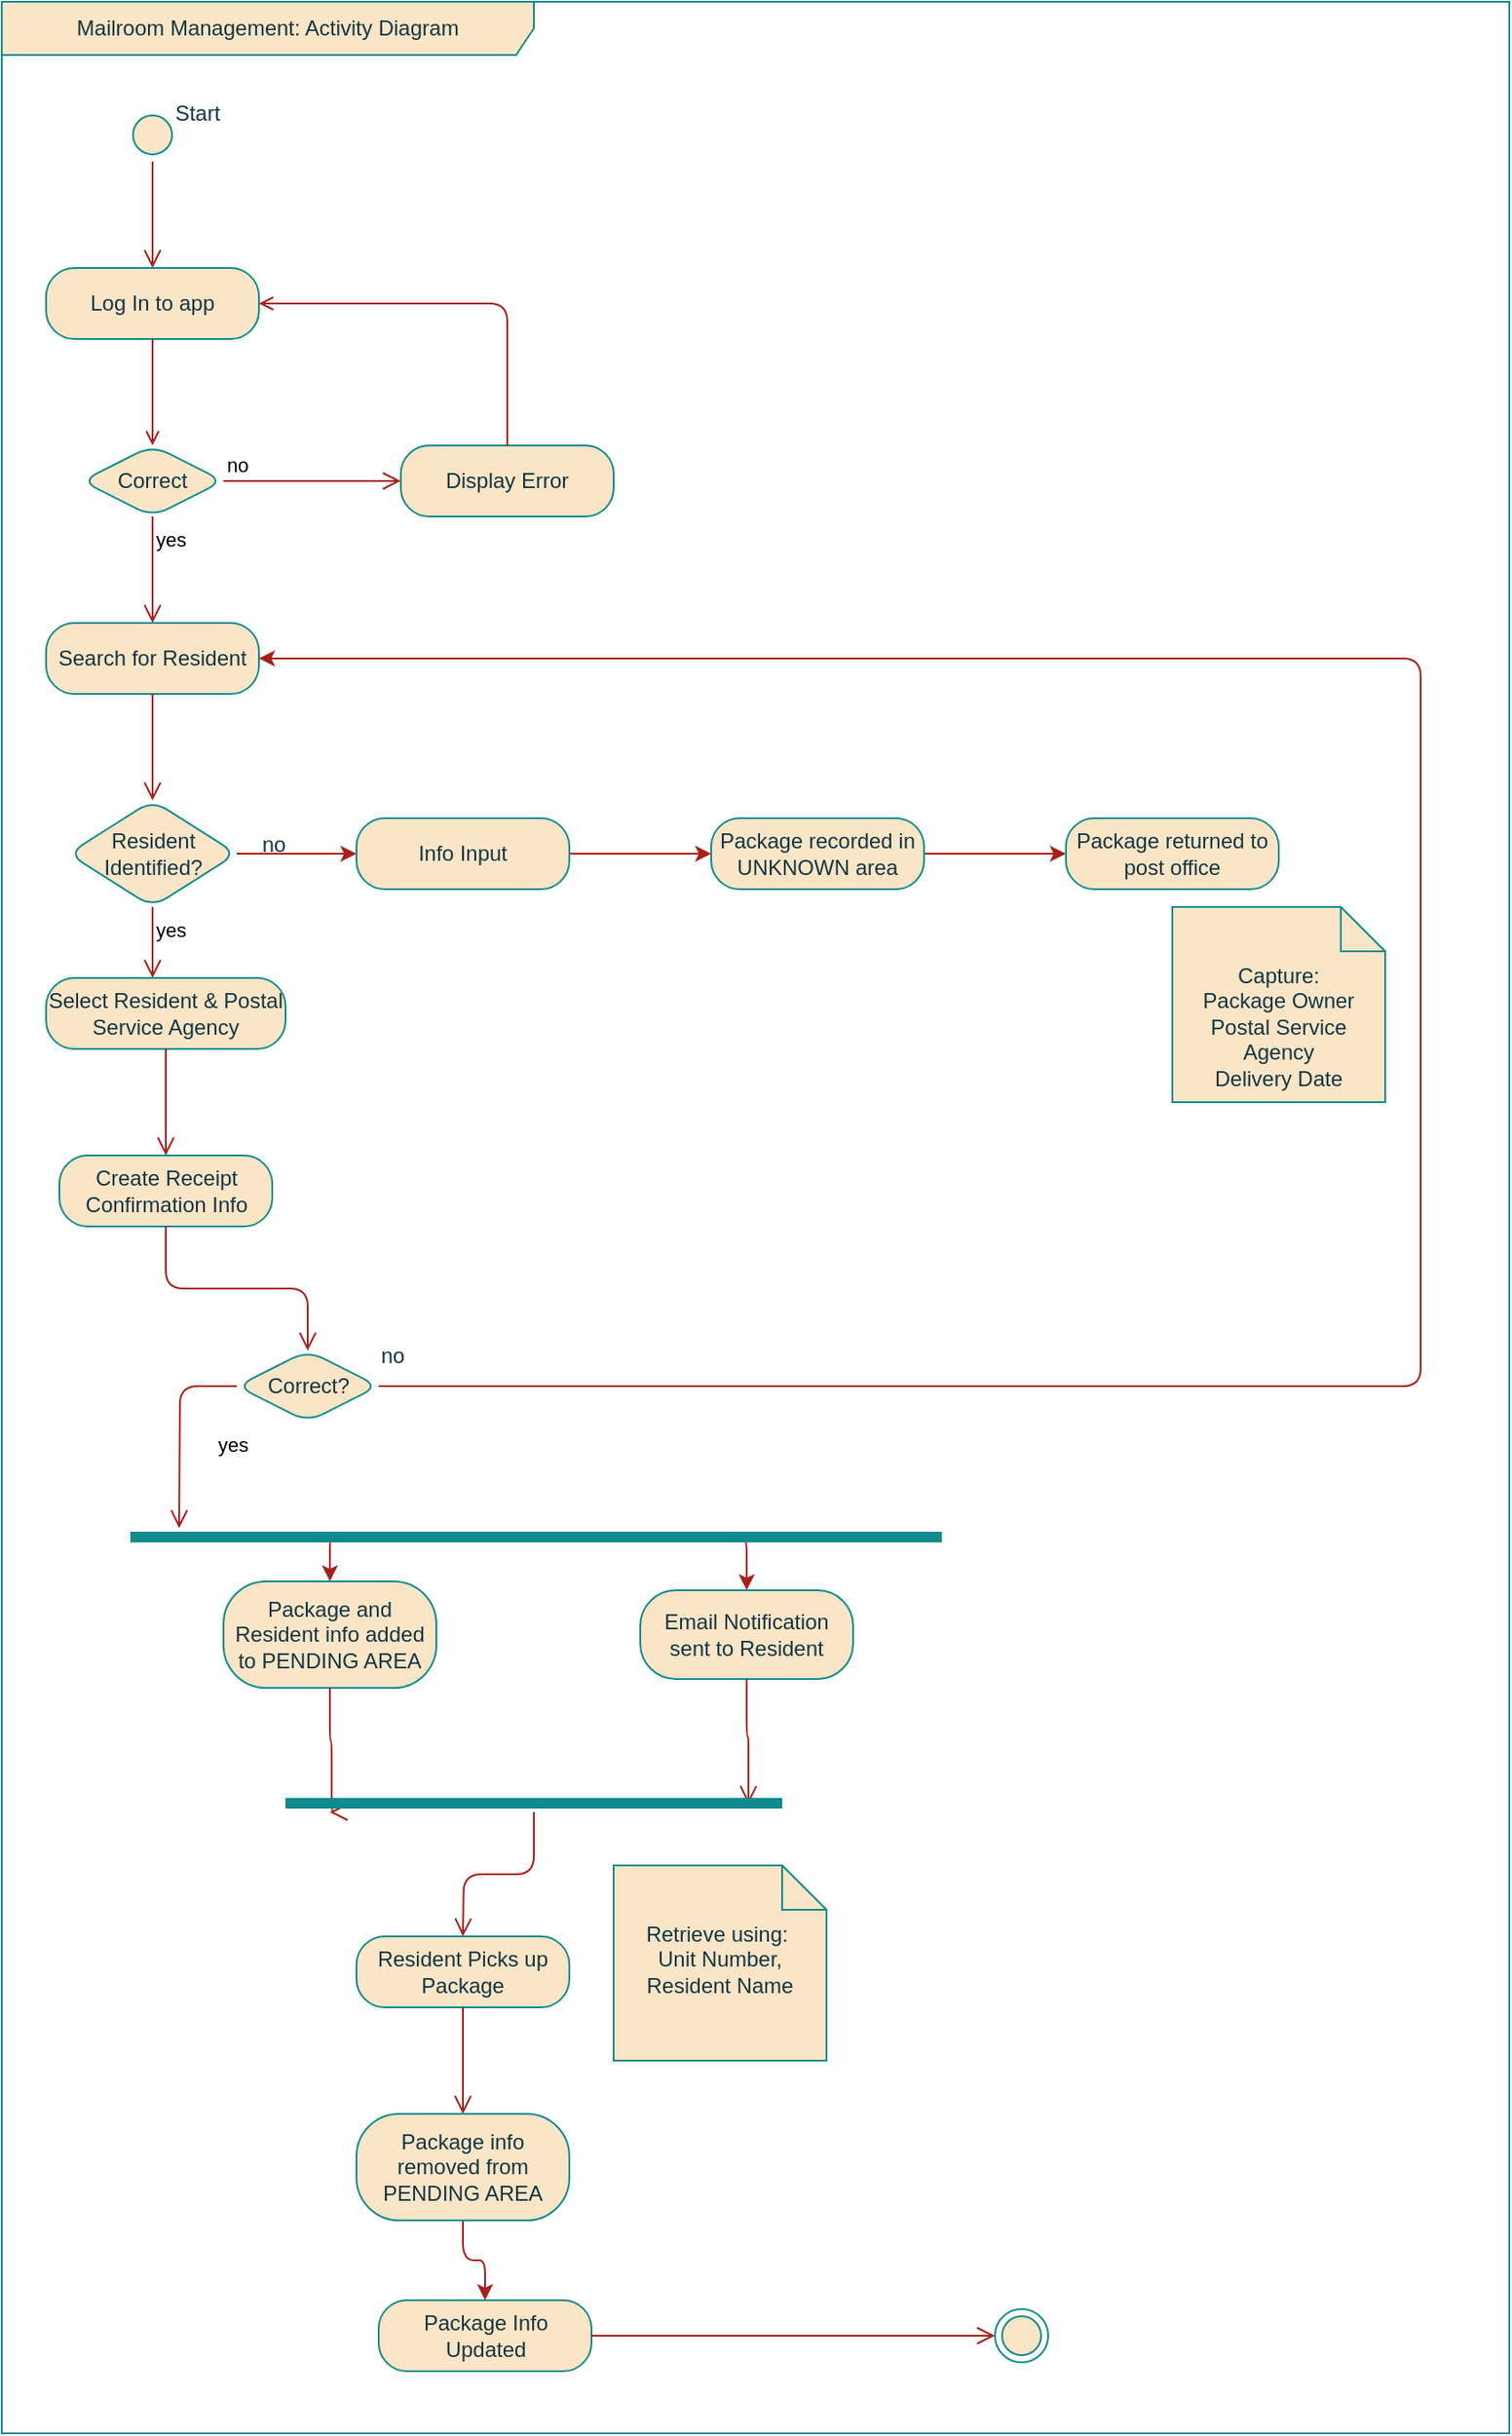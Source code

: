 <mxfile version="22.1.2" type="device">
  <diagram name="Page-1" id="FPNgQ2XtAx6DgdR6QjLp">
    <mxGraphModel dx="1131" dy="1571" grid="1" gridSize="10" guides="1" tooltips="1" connect="1" arrows="1" fold="1" page="1" pageScale="1" pageWidth="850" pageHeight="1100" math="0" shadow="0">
      <root>
        <mxCell id="0" />
        <mxCell id="1" parent="0" />
        <mxCell id="cUjSRA4zT7B2ZXMW3eK5-8" value="Mailroom Management: Activity Diagram" style="shape=umlFrame;whiteSpace=wrap;html=1;pointerEvents=0;recursiveResize=0;container=1;collapsible=0;width=300;height=30;rounded=1;labelBackgroundColor=none;fillColor=#FAE5C7;strokeColor=#0F8B8D;fontColor=#143642;" vertex="1" parent="1">
          <mxGeometry width="850" height="1370" as="geometry" />
        </mxCell>
        <mxCell id="cUjSRA4zT7B2ZXMW3eK5-3" value="" style="ellipse;html=1;shape=startState;fillColor=#FAE5C7;strokeColor=#0F8B8D;rounded=1;labelBackgroundColor=none;fontColor=#143642;" vertex="1" parent="cUjSRA4zT7B2ZXMW3eK5-8">
          <mxGeometry x="70" y="60" width="30" height="30" as="geometry" />
        </mxCell>
        <mxCell id="cUjSRA4zT7B2ZXMW3eK5-4" value="" style="edgeStyle=orthogonalEdgeStyle;html=1;verticalAlign=bottom;endArrow=open;endSize=8;strokeColor=#A8201A;rounded=1;entryX=0.5;entryY=0;entryDx=0;entryDy=0;labelBackgroundColor=none;fontColor=default;" edge="1" source="cUjSRA4zT7B2ZXMW3eK5-3" parent="cUjSRA4zT7B2ZXMW3eK5-8" target="cUjSRA4zT7B2ZXMW3eK5-12">
          <mxGeometry relative="1" as="geometry">
            <mxPoint x="85" y="150" as="targetPoint" />
          </mxGeometry>
        </mxCell>
        <mxCell id="cUjSRA4zT7B2ZXMW3eK5-12" value="Log In to app" style="rounded=1;whiteSpace=wrap;html=1;arcSize=40;fontColor=#143642;fillColor=#FAE5C7;strokeColor=#0F8B8D;labelBackgroundColor=none;" vertex="1" parent="cUjSRA4zT7B2ZXMW3eK5-8">
          <mxGeometry x="25" y="150" width="120" height="40" as="geometry" />
        </mxCell>
        <mxCell id="cUjSRA4zT7B2ZXMW3eK5-13" value="Correct" style="rhombus;whiteSpace=wrap;html=1;fontColor=#143642;fillColor=#FAE5C7;strokeColor=#0F8B8D;rounded=1;labelBackgroundColor=none;" vertex="1" parent="cUjSRA4zT7B2ZXMW3eK5-8">
          <mxGeometry x="45" y="250" width="80" height="40" as="geometry" />
        </mxCell>
        <mxCell id="cUjSRA4zT7B2ZXMW3eK5-11" value="" style="rounded=1;orthogonalLoop=1;jettySize=auto;html=1;endArrow=open;endFill=0;labelBackgroundColor=none;strokeColor=#A8201A;fontColor=default;" edge="1" parent="cUjSRA4zT7B2ZXMW3eK5-8" source="cUjSRA4zT7B2ZXMW3eK5-12" target="cUjSRA4zT7B2ZXMW3eK5-13">
          <mxGeometry relative="1" as="geometry" />
        </mxCell>
        <mxCell id="cUjSRA4zT7B2ZXMW3eK5-14" value="no" style="edgeStyle=orthogonalEdgeStyle;html=1;align=left;verticalAlign=bottom;endArrow=open;endSize=8;strokeColor=#A8201A;rounded=1;labelBackgroundColor=none;fontColor=default;" edge="1" parent="cUjSRA4zT7B2ZXMW3eK5-8" source="cUjSRA4zT7B2ZXMW3eK5-13">
          <mxGeometry x="-1" relative="1" as="geometry">
            <mxPoint x="225" y="270" as="targetPoint" />
          </mxGeometry>
        </mxCell>
        <mxCell id="cUjSRA4zT7B2ZXMW3eK5-15" value="yes" style="html=1;align=left;verticalAlign=top;endArrow=open;endSize=8;strokeColor=#A8201A;rounded=1;startArrow=none;startFill=0;endFill=0;labelBackgroundColor=none;fontColor=default;" edge="1" parent="cUjSRA4zT7B2ZXMW3eK5-8" source="cUjSRA4zT7B2ZXMW3eK5-13">
          <mxGeometry x="-1" relative="1" as="geometry">
            <mxPoint x="85" y="350" as="targetPoint" />
          </mxGeometry>
        </mxCell>
        <mxCell id="cUjSRA4zT7B2ZXMW3eK5-16" value="Display Error" style="rounded=1;whiteSpace=wrap;html=1;arcSize=40;fontColor=#143642;fillColor=#FAE5C7;strokeColor=#0F8B8D;labelBackgroundColor=none;" vertex="1" parent="cUjSRA4zT7B2ZXMW3eK5-8">
          <mxGeometry x="225" y="250" width="120" height="40" as="geometry" />
        </mxCell>
        <mxCell id="cUjSRA4zT7B2ZXMW3eK5-17" style="edgeStyle=orthogonalEdgeStyle;orthogonalLoop=1;jettySize=auto;html=1;exitX=0.5;exitY=0;exitDx=0;exitDy=0;entryX=1;entryY=0.5;entryDx=0;entryDy=0;elbow=vertical;rounded=1;endArrow=open;endFill=0;labelBackgroundColor=none;strokeColor=#A8201A;fontColor=default;" edge="1" parent="cUjSRA4zT7B2ZXMW3eK5-8" source="cUjSRA4zT7B2ZXMW3eK5-16" target="cUjSRA4zT7B2ZXMW3eK5-12">
          <mxGeometry relative="1" as="geometry" />
        </mxCell>
        <mxCell id="cUjSRA4zT7B2ZXMW3eK5-21" value="Search for Resident" style="rounded=1;whiteSpace=wrap;html=1;arcSize=40;fontColor=#143642;fillColor=#FAE5C7;strokeColor=#0F8B8D;labelBackgroundColor=none;" vertex="1" parent="cUjSRA4zT7B2ZXMW3eK5-8">
          <mxGeometry x="25" y="350" width="120" height="40" as="geometry" />
        </mxCell>
        <mxCell id="cUjSRA4zT7B2ZXMW3eK5-22" value="" style="edgeStyle=orthogonalEdgeStyle;html=1;verticalAlign=bottom;endArrow=open;endSize=8;strokeColor=#A8201A;rounded=1;labelBackgroundColor=none;fontColor=default;" edge="1" source="cUjSRA4zT7B2ZXMW3eK5-21" parent="cUjSRA4zT7B2ZXMW3eK5-8">
          <mxGeometry relative="1" as="geometry">
            <mxPoint x="85" y="450" as="targetPoint" />
          </mxGeometry>
        </mxCell>
        <mxCell id="cUjSRA4zT7B2ZXMW3eK5-28" style="edgeStyle=orthogonalEdgeStyle;rounded=1;orthogonalLoop=1;jettySize=auto;html=1;exitX=1;exitY=0.5;exitDx=0;exitDy=0;entryX=0;entryY=0.5;entryDx=0;entryDy=0;labelBackgroundColor=none;strokeColor=#A8201A;fontColor=default;" edge="1" parent="cUjSRA4zT7B2ZXMW3eK5-8" source="cUjSRA4zT7B2ZXMW3eK5-23" target="cUjSRA4zT7B2ZXMW3eK5-26">
          <mxGeometry relative="1" as="geometry" />
        </mxCell>
        <mxCell id="cUjSRA4zT7B2ZXMW3eK5-23" value="Resident Identified?" style="rhombus;whiteSpace=wrap;html=1;fontColor=#143642;fillColor=#FAE5C7;strokeColor=#0F8B8D;rounded=1;labelBackgroundColor=none;" vertex="1" parent="cUjSRA4zT7B2ZXMW3eK5-8">
          <mxGeometry x="37.5" y="450" width="95" height="60" as="geometry" />
        </mxCell>
        <mxCell id="cUjSRA4zT7B2ZXMW3eK5-25" value="yes" style="edgeStyle=orthogonalEdgeStyle;html=1;align=left;verticalAlign=top;endArrow=open;endSize=8;strokeColor=#A8201A;rounded=1;labelBackgroundColor=none;fontColor=default;" edge="1" source="cUjSRA4zT7B2ZXMW3eK5-23" parent="cUjSRA4zT7B2ZXMW3eK5-8">
          <mxGeometry x="-1" relative="1" as="geometry">
            <mxPoint x="85" y="550" as="targetPoint" />
          </mxGeometry>
        </mxCell>
        <mxCell id="cUjSRA4zT7B2ZXMW3eK5-31" value="" style="edgeStyle=orthogonalEdgeStyle;rounded=1;orthogonalLoop=1;jettySize=auto;html=1;labelBackgroundColor=none;strokeColor=#A8201A;fontColor=default;" edge="1" parent="cUjSRA4zT7B2ZXMW3eK5-8" source="cUjSRA4zT7B2ZXMW3eK5-26" target="cUjSRA4zT7B2ZXMW3eK5-30">
          <mxGeometry relative="1" as="geometry" />
        </mxCell>
        <mxCell id="cUjSRA4zT7B2ZXMW3eK5-26" value="Info Input" style="rounded=1;whiteSpace=wrap;html=1;arcSize=40;fontColor=#143642;fillColor=#FAE5C7;strokeColor=#0F8B8D;labelBackgroundColor=none;" vertex="1" parent="cUjSRA4zT7B2ZXMW3eK5-8">
          <mxGeometry x="200" y="460" width="120" height="40" as="geometry" />
        </mxCell>
        <mxCell id="cUjSRA4zT7B2ZXMW3eK5-29" value="no" style="text;html=1;align=center;verticalAlign=middle;resizable=0;points=[];autosize=1;strokeColor=none;fillColor=none;rounded=1;labelBackgroundColor=none;fontColor=#143642;" vertex="1" parent="cUjSRA4zT7B2ZXMW3eK5-8">
          <mxGeometry x="132.5" y="460" width="40" height="30" as="geometry" />
        </mxCell>
        <mxCell id="cUjSRA4zT7B2ZXMW3eK5-33" value="" style="edgeStyle=orthogonalEdgeStyle;rounded=1;orthogonalLoop=1;jettySize=auto;html=1;labelBackgroundColor=none;strokeColor=#A8201A;fontColor=default;" edge="1" parent="cUjSRA4zT7B2ZXMW3eK5-8" source="cUjSRA4zT7B2ZXMW3eK5-30" target="cUjSRA4zT7B2ZXMW3eK5-32">
          <mxGeometry relative="1" as="geometry" />
        </mxCell>
        <mxCell id="cUjSRA4zT7B2ZXMW3eK5-30" value="Package recorded in UNKNOWN area" style="rounded=1;whiteSpace=wrap;html=1;arcSize=40;fontColor=#143642;fillColor=#FAE5C7;strokeColor=#0F8B8D;labelBackgroundColor=none;" vertex="1" parent="cUjSRA4zT7B2ZXMW3eK5-8">
          <mxGeometry x="400" y="460" width="120" height="40" as="geometry" />
        </mxCell>
        <mxCell id="cUjSRA4zT7B2ZXMW3eK5-32" value="Package returned to post office" style="rounded=1;whiteSpace=wrap;html=1;arcSize=40;fontColor=#143642;fillColor=#FAE5C7;strokeColor=#0F8B8D;labelBackgroundColor=none;" vertex="1" parent="cUjSRA4zT7B2ZXMW3eK5-8">
          <mxGeometry x="600" y="460" width="120" height="40" as="geometry" />
        </mxCell>
        <mxCell id="cUjSRA4zT7B2ZXMW3eK5-34" value="Select Resident &amp;amp; Postal Service Agency" style="rounded=1;whiteSpace=wrap;html=1;arcSize=40;fontColor=#143642;fillColor=#FAE5C7;strokeColor=#0F8B8D;labelBackgroundColor=none;" vertex="1" parent="cUjSRA4zT7B2ZXMW3eK5-8">
          <mxGeometry x="25" y="550" width="135" height="40" as="geometry" />
        </mxCell>
        <mxCell id="cUjSRA4zT7B2ZXMW3eK5-35" value="" style="edgeStyle=orthogonalEdgeStyle;html=1;verticalAlign=bottom;endArrow=open;endSize=8;strokeColor=#A8201A;rounded=1;entryX=0.5;entryY=0;entryDx=0;entryDy=0;labelBackgroundColor=none;fontColor=default;" edge="1" source="cUjSRA4zT7B2ZXMW3eK5-34" parent="cUjSRA4zT7B2ZXMW3eK5-8" target="cUjSRA4zT7B2ZXMW3eK5-39">
          <mxGeometry relative="1" as="geometry">
            <mxPoint x="85" y="650" as="targetPoint" />
            <Array as="points">
              <mxPoint x="93" y="630" />
              <mxPoint x="93" y="630" />
            </Array>
          </mxGeometry>
        </mxCell>
        <mxCell id="cUjSRA4zT7B2ZXMW3eK5-38" value="Capture:&lt;br&gt;Package Owner&lt;br&gt;Postal Service Agency&lt;br&gt;Delivery Date" style="shape=note2;boundedLbl=1;whiteSpace=wrap;html=1;size=25;verticalAlign=top;align=center;rounded=1;labelBackgroundColor=none;fillColor=#FAE5C7;strokeColor=#0F8B8D;fontColor=#143642;" vertex="1" parent="cUjSRA4zT7B2ZXMW3eK5-8">
          <mxGeometry x="660" y="510" width="120" height="110" as="geometry" />
        </mxCell>
        <mxCell id="cUjSRA4zT7B2ZXMW3eK5-39" value="Create Receipt Confirmation Info" style="rounded=1;whiteSpace=wrap;html=1;arcSize=40;fontColor=#143642;fillColor=#FAE5C7;strokeColor=#0F8B8D;labelBackgroundColor=none;" vertex="1" parent="cUjSRA4zT7B2ZXMW3eK5-8">
          <mxGeometry x="32.5" y="650" width="120" height="40" as="geometry" />
        </mxCell>
        <mxCell id="cUjSRA4zT7B2ZXMW3eK5-40" value="" style="edgeStyle=orthogonalEdgeStyle;html=1;verticalAlign=bottom;endArrow=open;endSize=8;strokeColor=#A8201A;rounded=1;entryX=0.5;entryY=0;entryDx=0;entryDy=0;labelBackgroundColor=none;fontColor=default;" edge="1" source="cUjSRA4zT7B2ZXMW3eK5-39" parent="cUjSRA4zT7B2ZXMW3eK5-8" target="cUjSRA4zT7B2ZXMW3eK5-41">
          <mxGeometry relative="1" as="geometry">
            <mxPoint x="92.5" y="760" as="targetPoint" />
          </mxGeometry>
        </mxCell>
        <mxCell id="cUjSRA4zT7B2ZXMW3eK5-44" style="edgeStyle=orthogonalEdgeStyle;rounded=1;orthogonalLoop=1;jettySize=auto;html=1;exitX=1;exitY=0.5;exitDx=0;exitDy=0;entryX=1;entryY=0.5;entryDx=0;entryDy=0;labelBackgroundColor=none;strokeColor=#A8201A;fontColor=default;" edge="1" parent="cUjSRA4zT7B2ZXMW3eK5-8" source="cUjSRA4zT7B2ZXMW3eK5-41" target="cUjSRA4zT7B2ZXMW3eK5-21">
          <mxGeometry relative="1" as="geometry">
            <Array as="points">
              <mxPoint x="800" y="780" />
              <mxPoint x="800" y="370" />
            </Array>
          </mxGeometry>
        </mxCell>
        <mxCell id="cUjSRA4zT7B2ZXMW3eK5-41" value="Correct?" style="rhombus;whiteSpace=wrap;html=1;fontColor=#143642;fillColor=#FAE5C7;strokeColor=#0F8B8D;rounded=1;labelBackgroundColor=none;" vertex="1" parent="cUjSRA4zT7B2ZXMW3eK5-8">
          <mxGeometry x="132.5" y="760" width="80" height="40" as="geometry" />
        </mxCell>
        <mxCell id="cUjSRA4zT7B2ZXMW3eK5-43" value="yes" style="edgeStyle=orthogonalEdgeStyle;html=1;align=left;verticalAlign=top;endArrow=open;endSize=8;strokeColor=#A8201A;rounded=1;labelBackgroundColor=none;fontColor=default;" edge="1" source="cUjSRA4zT7B2ZXMW3eK5-41" parent="cUjSRA4zT7B2ZXMW3eK5-8">
          <mxGeometry x="-0.073" y="20" relative="1" as="geometry">
            <mxPoint x="100" y="860" as="targetPoint" />
            <mxPoint as="offset" />
          </mxGeometry>
        </mxCell>
        <mxCell id="cUjSRA4zT7B2ZXMW3eK5-50" style="edgeStyle=orthogonalEdgeStyle;rounded=1;orthogonalLoop=1;jettySize=auto;html=1;exitX=0.25;exitY=0.5;exitDx=0;exitDy=0;exitPerimeter=0;entryX=0.5;entryY=0;entryDx=0;entryDy=0;labelBackgroundColor=none;strokeColor=#A8201A;fontColor=default;" edge="1" parent="cUjSRA4zT7B2ZXMW3eK5-8" source="cUjSRA4zT7B2ZXMW3eK5-46" target="cUjSRA4zT7B2ZXMW3eK5-48">
          <mxGeometry relative="1" as="geometry" />
        </mxCell>
        <mxCell id="cUjSRA4zT7B2ZXMW3eK5-53" style="edgeStyle=orthogonalEdgeStyle;rounded=1;orthogonalLoop=1;jettySize=auto;html=1;exitX=0.75;exitY=0.5;exitDx=0;exitDy=0;exitPerimeter=0;entryX=0.5;entryY=0;entryDx=0;entryDy=0;labelBackgroundColor=none;strokeColor=#A8201A;fontColor=default;" edge="1" parent="cUjSRA4zT7B2ZXMW3eK5-8" source="cUjSRA4zT7B2ZXMW3eK5-46" target="cUjSRA4zT7B2ZXMW3eK5-51">
          <mxGeometry relative="1" as="geometry" />
        </mxCell>
        <mxCell id="cUjSRA4zT7B2ZXMW3eK5-46" value="" style="shape=line;html=1;strokeWidth=6;strokeColor=#0F8B8D;rounded=1;labelBackgroundColor=none;fillColor=#FAE5C7;fontColor=#143642;" vertex="1" parent="cUjSRA4zT7B2ZXMW3eK5-8">
          <mxGeometry x="72.5" y="860" width="457.5" height="10" as="geometry" />
        </mxCell>
        <mxCell id="cUjSRA4zT7B2ZXMW3eK5-48" value="Package and Resident info added to PENDING AREA" style="rounded=1;whiteSpace=wrap;html=1;arcSize=40;fontColor=#143642;fillColor=#FAE5C7;strokeColor=#0F8B8D;labelBackgroundColor=none;" vertex="1" parent="cUjSRA4zT7B2ZXMW3eK5-8">
          <mxGeometry x="125" y="890" width="120" height="60" as="geometry" />
        </mxCell>
        <mxCell id="cUjSRA4zT7B2ZXMW3eK5-49" value="" style="edgeStyle=orthogonalEdgeStyle;html=1;verticalAlign=bottom;endArrow=open;endSize=8;strokeColor=#A8201A;rounded=1;entryX=0.089;entryY=1;entryDx=0;entryDy=0;entryPerimeter=0;labelBackgroundColor=none;fontColor=default;" edge="1" source="cUjSRA4zT7B2ZXMW3eK5-48" parent="cUjSRA4zT7B2ZXMW3eK5-8" target="cUjSRA4zT7B2ZXMW3eK5-54">
          <mxGeometry relative="1" as="geometry">
            <mxPoint x="185" y="1010" as="targetPoint" />
            <Array as="points">
              <mxPoint x="185" y="980" />
              <mxPoint x="186" y="1020" />
            </Array>
          </mxGeometry>
        </mxCell>
        <mxCell id="cUjSRA4zT7B2ZXMW3eK5-51" value="Email Notification sent to Resident" style="rounded=1;whiteSpace=wrap;html=1;arcSize=40;fontColor=#143642;fillColor=#FAE5C7;strokeColor=#0F8B8D;labelBackgroundColor=none;" vertex="1" parent="cUjSRA4zT7B2ZXMW3eK5-8">
          <mxGeometry x="360" y="895" width="120" height="50" as="geometry" />
        </mxCell>
        <mxCell id="cUjSRA4zT7B2ZXMW3eK5-52" value="" style="edgeStyle=orthogonalEdgeStyle;html=1;verticalAlign=bottom;endArrow=open;endSize=8;strokeColor=#A8201A;rounded=1;entryX=0.932;entryY=0.541;entryDx=0;entryDy=0;entryPerimeter=0;labelBackgroundColor=none;fontColor=default;" edge="1" source="cUjSRA4zT7B2ZXMW3eK5-51" parent="cUjSRA4zT7B2ZXMW3eK5-8" target="cUjSRA4zT7B2ZXMW3eK5-54">
          <mxGeometry relative="1" as="geometry">
            <mxPoint x="410" y="1000" as="targetPoint" />
          </mxGeometry>
        </mxCell>
        <mxCell id="cUjSRA4zT7B2ZXMW3eK5-54" value="" style="shape=line;html=1;strokeWidth=6;strokeColor=#0F8B8D;rounded=1;labelBackgroundColor=none;fillColor=#FAE5C7;fontColor=#143642;" vertex="1" parent="cUjSRA4zT7B2ZXMW3eK5-8">
          <mxGeometry x="160" y="1010" width="280" height="10" as="geometry" />
        </mxCell>
        <mxCell id="cUjSRA4zT7B2ZXMW3eK5-55" value="" style="edgeStyle=orthogonalEdgeStyle;html=1;verticalAlign=bottom;endArrow=open;endSize=8;strokeColor=#A8201A;rounded=1;labelBackgroundColor=none;fontColor=default;" edge="1" source="cUjSRA4zT7B2ZXMW3eK5-54" parent="cUjSRA4zT7B2ZXMW3eK5-8">
          <mxGeometry relative="1" as="geometry">
            <mxPoint x="260" y="1090" as="targetPoint" />
          </mxGeometry>
        </mxCell>
        <mxCell id="cUjSRA4zT7B2ZXMW3eK5-56" value="Resident Picks up Package" style="rounded=1;whiteSpace=wrap;html=1;arcSize=40;fontColor=#143642;fillColor=#FAE5C7;strokeColor=#0F8B8D;labelBackgroundColor=none;" vertex="1" parent="cUjSRA4zT7B2ZXMW3eK5-8">
          <mxGeometry x="200" y="1090" width="120" height="40" as="geometry" />
        </mxCell>
        <mxCell id="cUjSRA4zT7B2ZXMW3eK5-57" value="" style="edgeStyle=orthogonalEdgeStyle;html=1;verticalAlign=bottom;endArrow=open;endSize=8;strokeColor=#A8201A;rounded=1;labelBackgroundColor=none;fontColor=default;" edge="1" source="cUjSRA4zT7B2ZXMW3eK5-56" parent="cUjSRA4zT7B2ZXMW3eK5-8">
          <mxGeometry relative="1" as="geometry">
            <mxPoint x="260" y="1190" as="targetPoint" />
          </mxGeometry>
        </mxCell>
        <mxCell id="cUjSRA4zT7B2ZXMW3eK5-66" style="edgeStyle=orthogonalEdgeStyle;rounded=1;orthogonalLoop=1;jettySize=auto;html=1;exitX=0.5;exitY=1;exitDx=0;exitDy=0;entryX=0.5;entryY=0;entryDx=0;entryDy=0;labelBackgroundColor=none;strokeColor=#A8201A;fontColor=default;" edge="1" parent="cUjSRA4zT7B2ZXMW3eK5-8" source="cUjSRA4zT7B2ZXMW3eK5-60" target="cUjSRA4zT7B2ZXMW3eK5-64">
          <mxGeometry relative="1" as="geometry" />
        </mxCell>
        <mxCell id="cUjSRA4zT7B2ZXMW3eK5-60" value="Package info removed from PENDING AREA" style="rounded=1;whiteSpace=wrap;html=1;arcSize=40;fontColor=#143642;fillColor=#FAE5C7;strokeColor=#0F8B8D;labelBackgroundColor=none;" vertex="1" parent="cUjSRA4zT7B2ZXMW3eK5-8">
          <mxGeometry x="200" y="1190" width="120" height="60" as="geometry" />
        </mxCell>
        <mxCell id="cUjSRA4zT7B2ZXMW3eK5-62" value="" style="ellipse;html=1;shape=endState;fillColor=#FAE5C7;strokeColor=#0F8B8D;rounded=1;labelBackgroundColor=none;fontColor=#143642;" vertex="1" parent="cUjSRA4zT7B2ZXMW3eK5-8">
          <mxGeometry x="560" y="1300" width="30" height="30" as="geometry" />
        </mxCell>
        <mxCell id="cUjSRA4zT7B2ZXMW3eK5-63" value="Retrieve using:&amp;nbsp;&lt;br&gt;Unit Number, Resident Name" style="shape=note2;boundedLbl=1;whiteSpace=wrap;html=1;size=25;verticalAlign=top;align=center;rounded=1;labelBackgroundColor=none;fillColor=#FAE5C7;strokeColor=#0F8B8D;fontColor=#143642;" vertex="1" parent="cUjSRA4zT7B2ZXMW3eK5-8">
          <mxGeometry x="345" y="1050" width="120" height="110" as="geometry" />
        </mxCell>
        <mxCell id="cUjSRA4zT7B2ZXMW3eK5-64" value="Package Info Updated" style="rounded=1;whiteSpace=wrap;html=1;arcSize=40;fontColor=#143642;fillColor=#FAE5C7;strokeColor=#0F8B8D;labelBackgroundColor=none;" vertex="1" parent="cUjSRA4zT7B2ZXMW3eK5-8">
          <mxGeometry x="212.5" y="1295" width="120" height="40" as="geometry" />
        </mxCell>
        <mxCell id="cUjSRA4zT7B2ZXMW3eK5-65" value="" style="edgeStyle=orthogonalEdgeStyle;html=1;verticalAlign=bottom;endArrow=open;endSize=8;strokeColor=#A8201A;rounded=1;entryX=0;entryY=0.5;entryDx=0;entryDy=0;labelBackgroundColor=none;fontColor=default;" edge="1" source="cUjSRA4zT7B2ZXMW3eK5-64" parent="cUjSRA4zT7B2ZXMW3eK5-8" target="cUjSRA4zT7B2ZXMW3eK5-62">
          <mxGeometry relative="1" as="geometry">
            <mxPoint x="572.5" y="1330" as="targetPoint" />
          </mxGeometry>
        </mxCell>
        <mxCell id="cUjSRA4zT7B2ZXMW3eK5-9" value="Start" style="text;html=1;align=center;verticalAlign=middle;resizable=0;points=[];autosize=1;strokeColor=none;fillColor=none;rounded=1;labelBackgroundColor=none;fontColor=#143642;" vertex="1" parent="1">
          <mxGeometry x="85" y="48" width="50" height="30" as="geometry" />
        </mxCell>
        <mxCell id="cUjSRA4zT7B2ZXMW3eK5-45" value="no" style="text;html=1;align=center;verticalAlign=middle;resizable=0;points=[];autosize=1;strokeColor=none;fillColor=none;rounded=1;labelBackgroundColor=none;fontColor=#143642;" vertex="1" parent="1">
          <mxGeometry x="200" y="748" width="40" height="30" as="geometry" />
        </mxCell>
      </root>
    </mxGraphModel>
  </diagram>
</mxfile>
